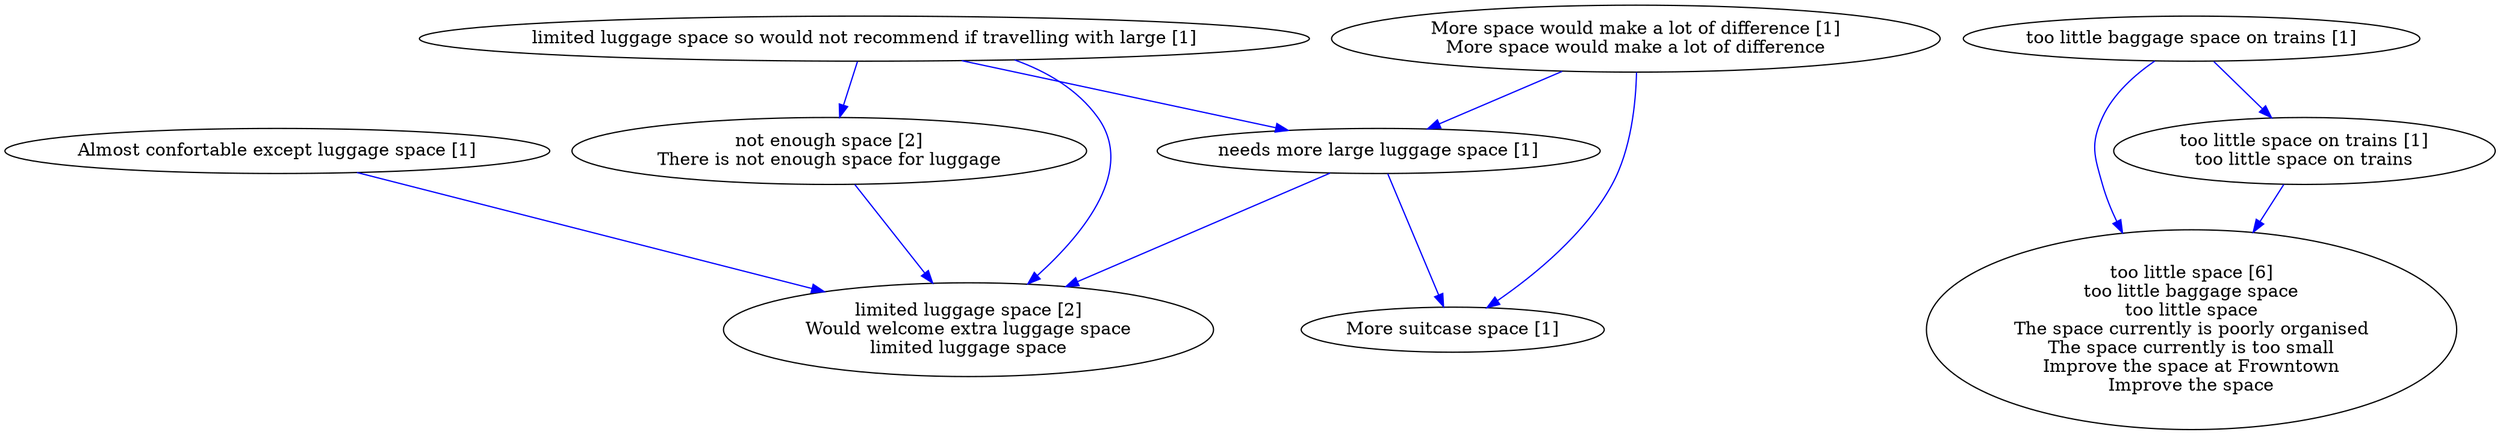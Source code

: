 digraph collapsedGraph {
"not enough space [2]\nThere is not enough space for luggage""limited luggage space [2]\nWould welcome extra luggage space\nlimited luggage space""too little space [6]\ntoo little baggage space\ntoo little space\nThe space currently is poorly organised\nThe space currently is too small\nImprove the space at Frowntown\nImprove the space""Almost confortable except luggage space [1]""More space would make a lot of difference [1]\nMore space would make a lot of difference""More suitcase space [1]""limited luggage space so would not recommend if travelling with large [1]""needs more large luggage space [1]""too little baggage space on trains [1]""too little space on trains [1]\ntoo little space on trains""More space would make a lot of difference [1]\nMore space would make a lot of difference" -> "More suitcase space [1]" [color=blue]
"Almost confortable except luggage space [1]" -> "limited luggage space [2]\nWould welcome extra luggage space\nlimited luggage space" [color=blue]
"not enough space [2]\nThere is not enough space for luggage" -> "limited luggage space [2]\nWould welcome extra luggage space\nlimited luggage space" [color=blue]
"limited luggage space so would not recommend if travelling with large [1]" -> "not enough space [2]\nThere is not enough space for luggage" [color=blue]
"limited luggage space so would not recommend if travelling with large [1]" -> "limited luggage space [2]\nWould welcome extra luggage space\nlimited luggage space" [color=blue]
"More space would make a lot of difference [1]\nMore space would make a lot of difference" -> "needs more large luggage space [1]" [color=blue]
"limited luggage space so would not recommend if travelling with large [1]" -> "needs more large luggage space [1]" [color=blue]
"needs more large luggage space [1]" -> "More suitcase space [1]" [color=blue]
"needs more large luggage space [1]" -> "limited luggage space [2]\nWould welcome extra luggage space\nlimited luggage space" [color=blue]
"too little baggage space on trains [1]" -> "too little space on trains [1]\ntoo little space on trains" [color=blue]
"too little baggage space on trains [1]" -> "too little space [6]\ntoo little baggage space\ntoo little space\nThe space currently is poorly organised\nThe space currently is too small\nImprove the space at Frowntown\nImprove the space" [color=blue]
"too little space on trains [1]\ntoo little space on trains" -> "too little space [6]\ntoo little baggage space\ntoo little space\nThe space currently is poorly organised\nThe space currently is too small\nImprove the space at Frowntown\nImprove the space" [color=blue]
}